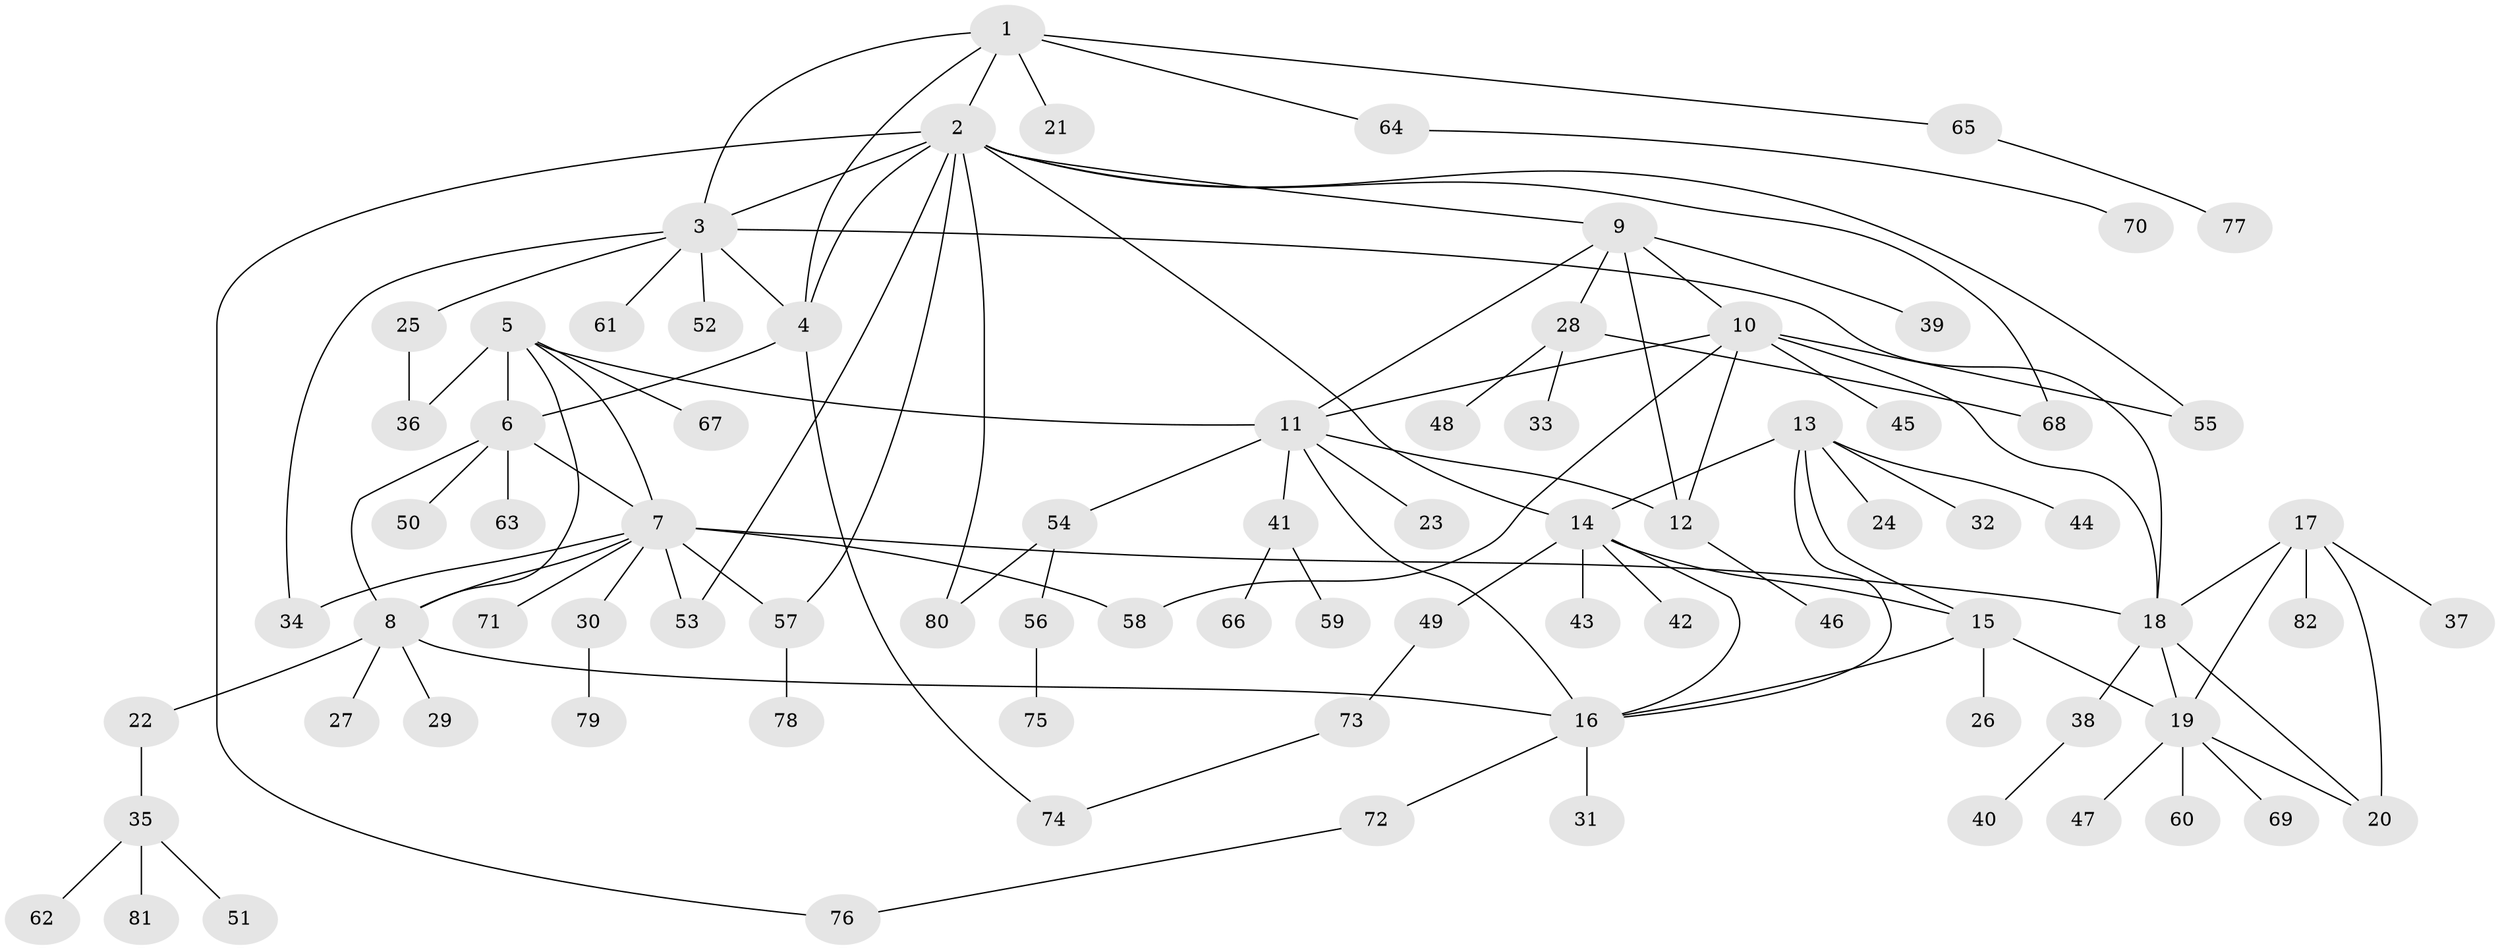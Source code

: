 // coarse degree distribution, {6: 0.08163265306122448, 9: 0.04081632653061224, 8: 0.04081632653061224, 19: 0.02040816326530612, 3: 0.061224489795918366, 7: 0.02040816326530612, 2: 0.22448979591836735, 1: 0.5102040816326531}
// Generated by graph-tools (version 1.1) at 2025/19/03/04/25 18:19:50]
// undirected, 82 vertices, 112 edges
graph export_dot {
graph [start="1"]
  node [color=gray90,style=filled];
  1;
  2;
  3;
  4;
  5;
  6;
  7;
  8;
  9;
  10;
  11;
  12;
  13;
  14;
  15;
  16;
  17;
  18;
  19;
  20;
  21;
  22;
  23;
  24;
  25;
  26;
  27;
  28;
  29;
  30;
  31;
  32;
  33;
  34;
  35;
  36;
  37;
  38;
  39;
  40;
  41;
  42;
  43;
  44;
  45;
  46;
  47;
  48;
  49;
  50;
  51;
  52;
  53;
  54;
  55;
  56;
  57;
  58;
  59;
  60;
  61;
  62;
  63;
  64;
  65;
  66;
  67;
  68;
  69;
  70;
  71;
  72;
  73;
  74;
  75;
  76;
  77;
  78;
  79;
  80;
  81;
  82;
  1 -- 2;
  1 -- 3;
  1 -- 4;
  1 -- 21;
  1 -- 64;
  1 -- 65;
  2 -- 3;
  2 -- 4;
  2 -- 9;
  2 -- 14;
  2 -- 53;
  2 -- 55;
  2 -- 57;
  2 -- 68;
  2 -- 76;
  2 -- 80;
  3 -- 4;
  3 -- 18;
  3 -- 25;
  3 -- 34;
  3 -- 52;
  3 -- 61;
  4 -- 6;
  4 -- 74;
  5 -- 6;
  5 -- 7;
  5 -- 8;
  5 -- 11;
  5 -- 36;
  5 -- 67;
  6 -- 7;
  6 -- 8;
  6 -- 50;
  6 -- 63;
  7 -- 8;
  7 -- 18;
  7 -- 30;
  7 -- 34;
  7 -- 53;
  7 -- 57;
  7 -- 58;
  7 -- 71;
  8 -- 16;
  8 -- 22;
  8 -- 27;
  8 -- 29;
  9 -- 10;
  9 -- 11;
  9 -- 12;
  9 -- 28;
  9 -- 39;
  10 -- 11;
  10 -- 12;
  10 -- 18;
  10 -- 45;
  10 -- 55;
  10 -- 58;
  11 -- 12;
  11 -- 16;
  11 -- 23;
  11 -- 41;
  11 -- 54;
  12 -- 46;
  13 -- 14;
  13 -- 15;
  13 -- 16;
  13 -- 24;
  13 -- 32;
  13 -- 44;
  14 -- 15;
  14 -- 16;
  14 -- 42;
  14 -- 43;
  14 -- 49;
  15 -- 16;
  15 -- 19;
  15 -- 26;
  16 -- 31;
  16 -- 72;
  17 -- 18;
  17 -- 19;
  17 -- 20;
  17 -- 37;
  17 -- 82;
  18 -- 19;
  18 -- 20;
  18 -- 38;
  19 -- 20;
  19 -- 47;
  19 -- 60;
  19 -- 69;
  22 -- 35;
  25 -- 36;
  28 -- 33;
  28 -- 48;
  28 -- 68;
  30 -- 79;
  35 -- 51;
  35 -- 62;
  35 -- 81;
  38 -- 40;
  41 -- 59;
  41 -- 66;
  49 -- 73;
  54 -- 56;
  54 -- 80;
  56 -- 75;
  57 -- 78;
  64 -- 70;
  65 -- 77;
  72 -- 76;
  73 -- 74;
}
